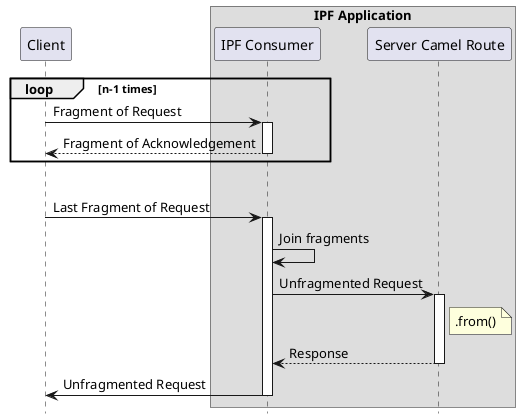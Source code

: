 @startuml
hide footbox

participant "Client"
box "IPF Application"
participant "IPF Consumer" as CON
participant "Server Camel Route" as SCR
end box

loop n-1 times
    Client -> CON : Fragment of Request
    activate CON
    CON --> Client : Fragment of Acknowledgement
    deactivate CON
end
|||

Client -> CON : Last Fragment of Request
activate CON
CON -> CON: Join fragments
CON -> SCR: Unfragmented Request
activate SCR
note right of SCR: .from()
SCR --> CON: Response
deactivate SCR
CON -> Client: Unfragmented Request
deactivate CON

@enduml